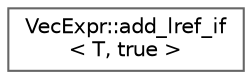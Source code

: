 digraph "Graphical Class Hierarchy"
{
 // LATEX_PDF_SIZE
  bgcolor="transparent";
  edge [fontname=Helvetica,fontsize=10,labelfontname=Helvetica,labelfontsize=10];
  node [fontname=Helvetica,fontsize=10,shape=box,height=0.2,width=0.4];
  rankdir="LR";
  Node0 [id="Node000000",label="VecExpr::add_lref_if\l\< T, true \>",height=0.2,width=0.4,color="grey40", fillcolor="white", style="filled",URL="$structVecExpr_1_1add__lref__if_3_01T_00_01true_01_4.html",tooltip=" "];
}
